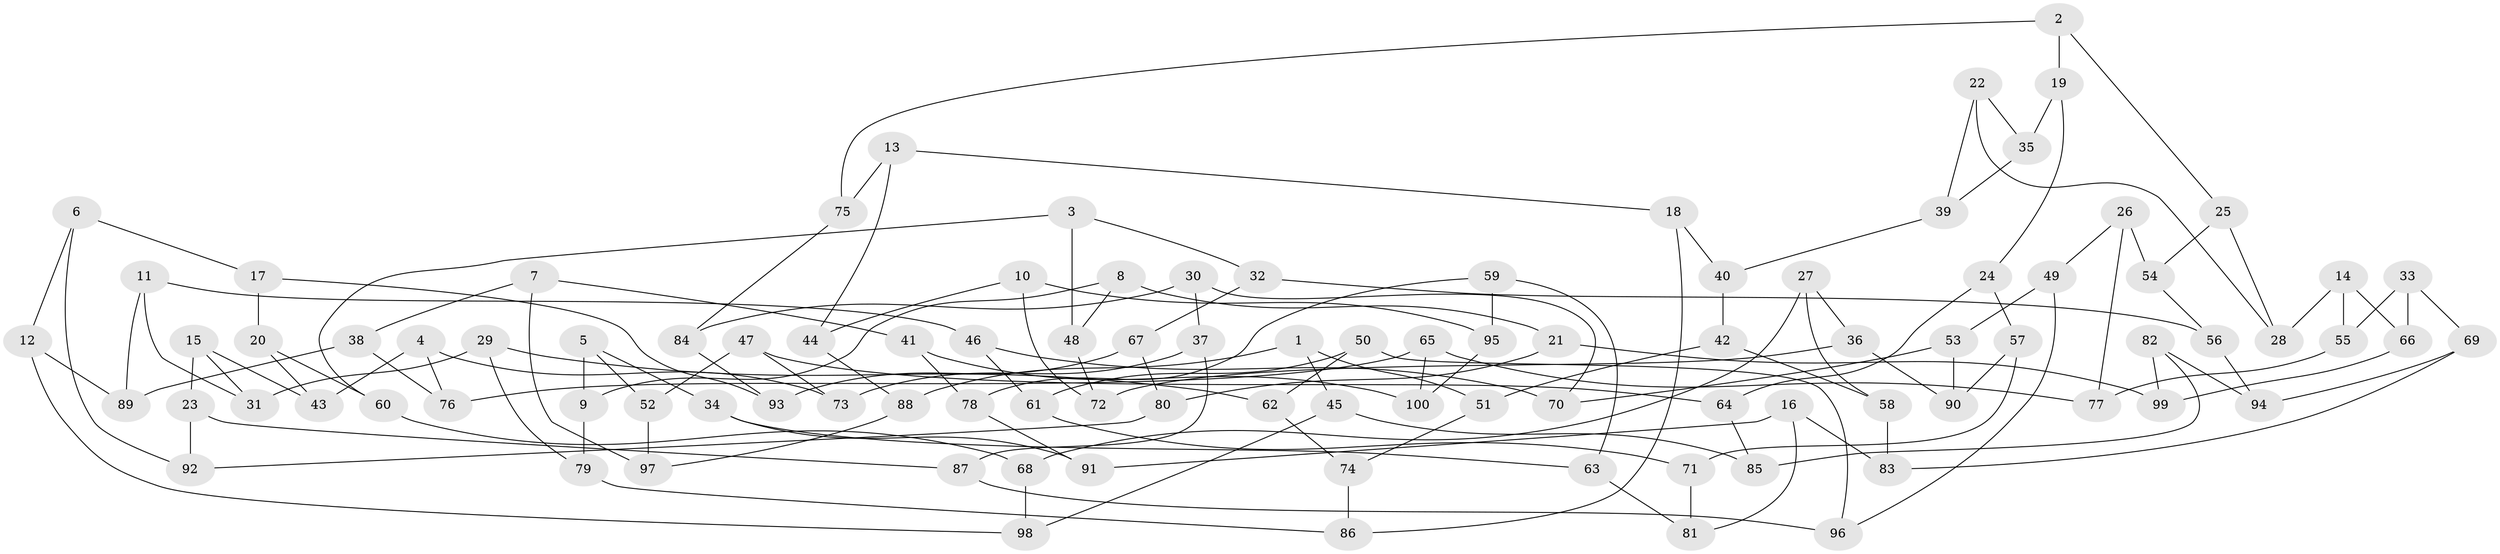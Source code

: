 // Generated by graph-tools (version 1.1) at 2025/39/02/21/25 10:39:00]
// undirected, 100 vertices, 150 edges
graph export_dot {
graph [start="1"]
  node [color=gray90,style=filled];
  1;
  2;
  3;
  4;
  5;
  6;
  7;
  8;
  9;
  10;
  11;
  12;
  13;
  14;
  15;
  16;
  17;
  18;
  19;
  20;
  21;
  22;
  23;
  24;
  25;
  26;
  27;
  28;
  29;
  30;
  31;
  32;
  33;
  34;
  35;
  36;
  37;
  38;
  39;
  40;
  41;
  42;
  43;
  44;
  45;
  46;
  47;
  48;
  49;
  50;
  51;
  52;
  53;
  54;
  55;
  56;
  57;
  58;
  59;
  60;
  61;
  62;
  63;
  64;
  65;
  66;
  67;
  68;
  69;
  70;
  71;
  72;
  73;
  74;
  75;
  76;
  77;
  78;
  79;
  80;
  81;
  82;
  83;
  84;
  85;
  86;
  87;
  88;
  89;
  90;
  91;
  92;
  93;
  94;
  95;
  96;
  97;
  98;
  99;
  100;
  1 -- 51;
  1 -- 45;
  1 -- 88;
  2 -- 25;
  2 -- 75;
  2 -- 19;
  3 -- 60;
  3 -- 32;
  3 -- 48;
  4 -- 76;
  4 -- 73;
  4 -- 43;
  5 -- 9;
  5 -- 52;
  5 -- 34;
  6 -- 17;
  6 -- 92;
  6 -- 12;
  7 -- 38;
  7 -- 97;
  7 -- 41;
  8 -- 48;
  8 -- 21;
  8 -- 9;
  9 -- 79;
  10 -- 72;
  10 -- 44;
  10 -- 95;
  11 -- 46;
  11 -- 89;
  11 -- 31;
  12 -- 89;
  12 -- 98;
  13 -- 44;
  13 -- 18;
  13 -- 75;
  14 -- 55;
  14 -- 66;
  14 -- 28;
  15 -- 43;
  15 -- 31;
  15 -- 23;
  16 -- 83;
  16 -- 81;
  16 -- 91;
  17 -- 20;
  17 -- 93;
  18 -- 40;
  18 -- 86;
  19 -- 35;
  19 -- 24;
  20 -- 43;
  20 -- 60;
  21 -- 80;
  21 -- 99;
  22 -- 28;
  22 -- 35;
  22 -- 39;
  23 -- 87;
  23 -- 92;
  24 -- 57;
  24 -- 64;
  25 -- 28;
  25 -- 54;
  26 -- 54;
  26 -- 77;
  26 -- 49;
  27 -- 36;
  27 -- 58;
  27 -- 68;
  29 -- 31;
  29 -- 62;
  29 -- 79;
  30 -- 70;
  30 -- 37;
  30 -- 84;
  32 -- 67;
  32 -- 56;
  33 -- 69;
  33 -- 55;
  33 -- 66;
  34 -- 91;
  34 -- 63;
  35 -- 39;
  36 -- 72;
  36 -- 90;
  37 -- 73;
  37 -- 87;
  38 -- 89;
  38 -- 76;
  39 -- 40;
  40 -- 42;
  41 -- 100;
  41 -- 78;
  42 -- 51;
  42 -- 58;
  44 -- 88;
  45 -- 98;
  45 -- 85;
  46 -- 70;
  46 -- 61;
  47 -- 73;
  47 -- 52;
  47 -- 64;
  48 -- 72;
  49 -- 53;
  49 -- 96;
  50 -- 96;
  50 -- 61;
  50 -- 62;
  51 -- 74;
  52 -- 97;
  53 -- 90;
  53 -- 70;
  54 -- 56;
  55 -- 77;
  56 -- 94;
  57 -- 90;
  57 -- 71;
  58 -- 83;
  59 -- 95;
  59 -- 78;
  59 -- 63;
  60 -- 68;
  61 -- 71;
  62 -- 74;
  63 -- 81;
  64 -- 85;
  65 -- 76;
  65 -- 77;
  65 -- 100;
  66 -- 99;
  67 -- 93;
  67 -- 80;
  68 -- 98;
  69 -- 83;
  69 -- 94;
  71 -- 81;
  74 -- 86;
  75 -- 84;
  78 -- 91;
  79 -- 86;
  80 -- 92;
  82 -- 99;
  82 -- 85;
  82 -- 94;
  84 -- 93;
  87 -- 96;
  88 -- 97;
  95 -- 100;
}
